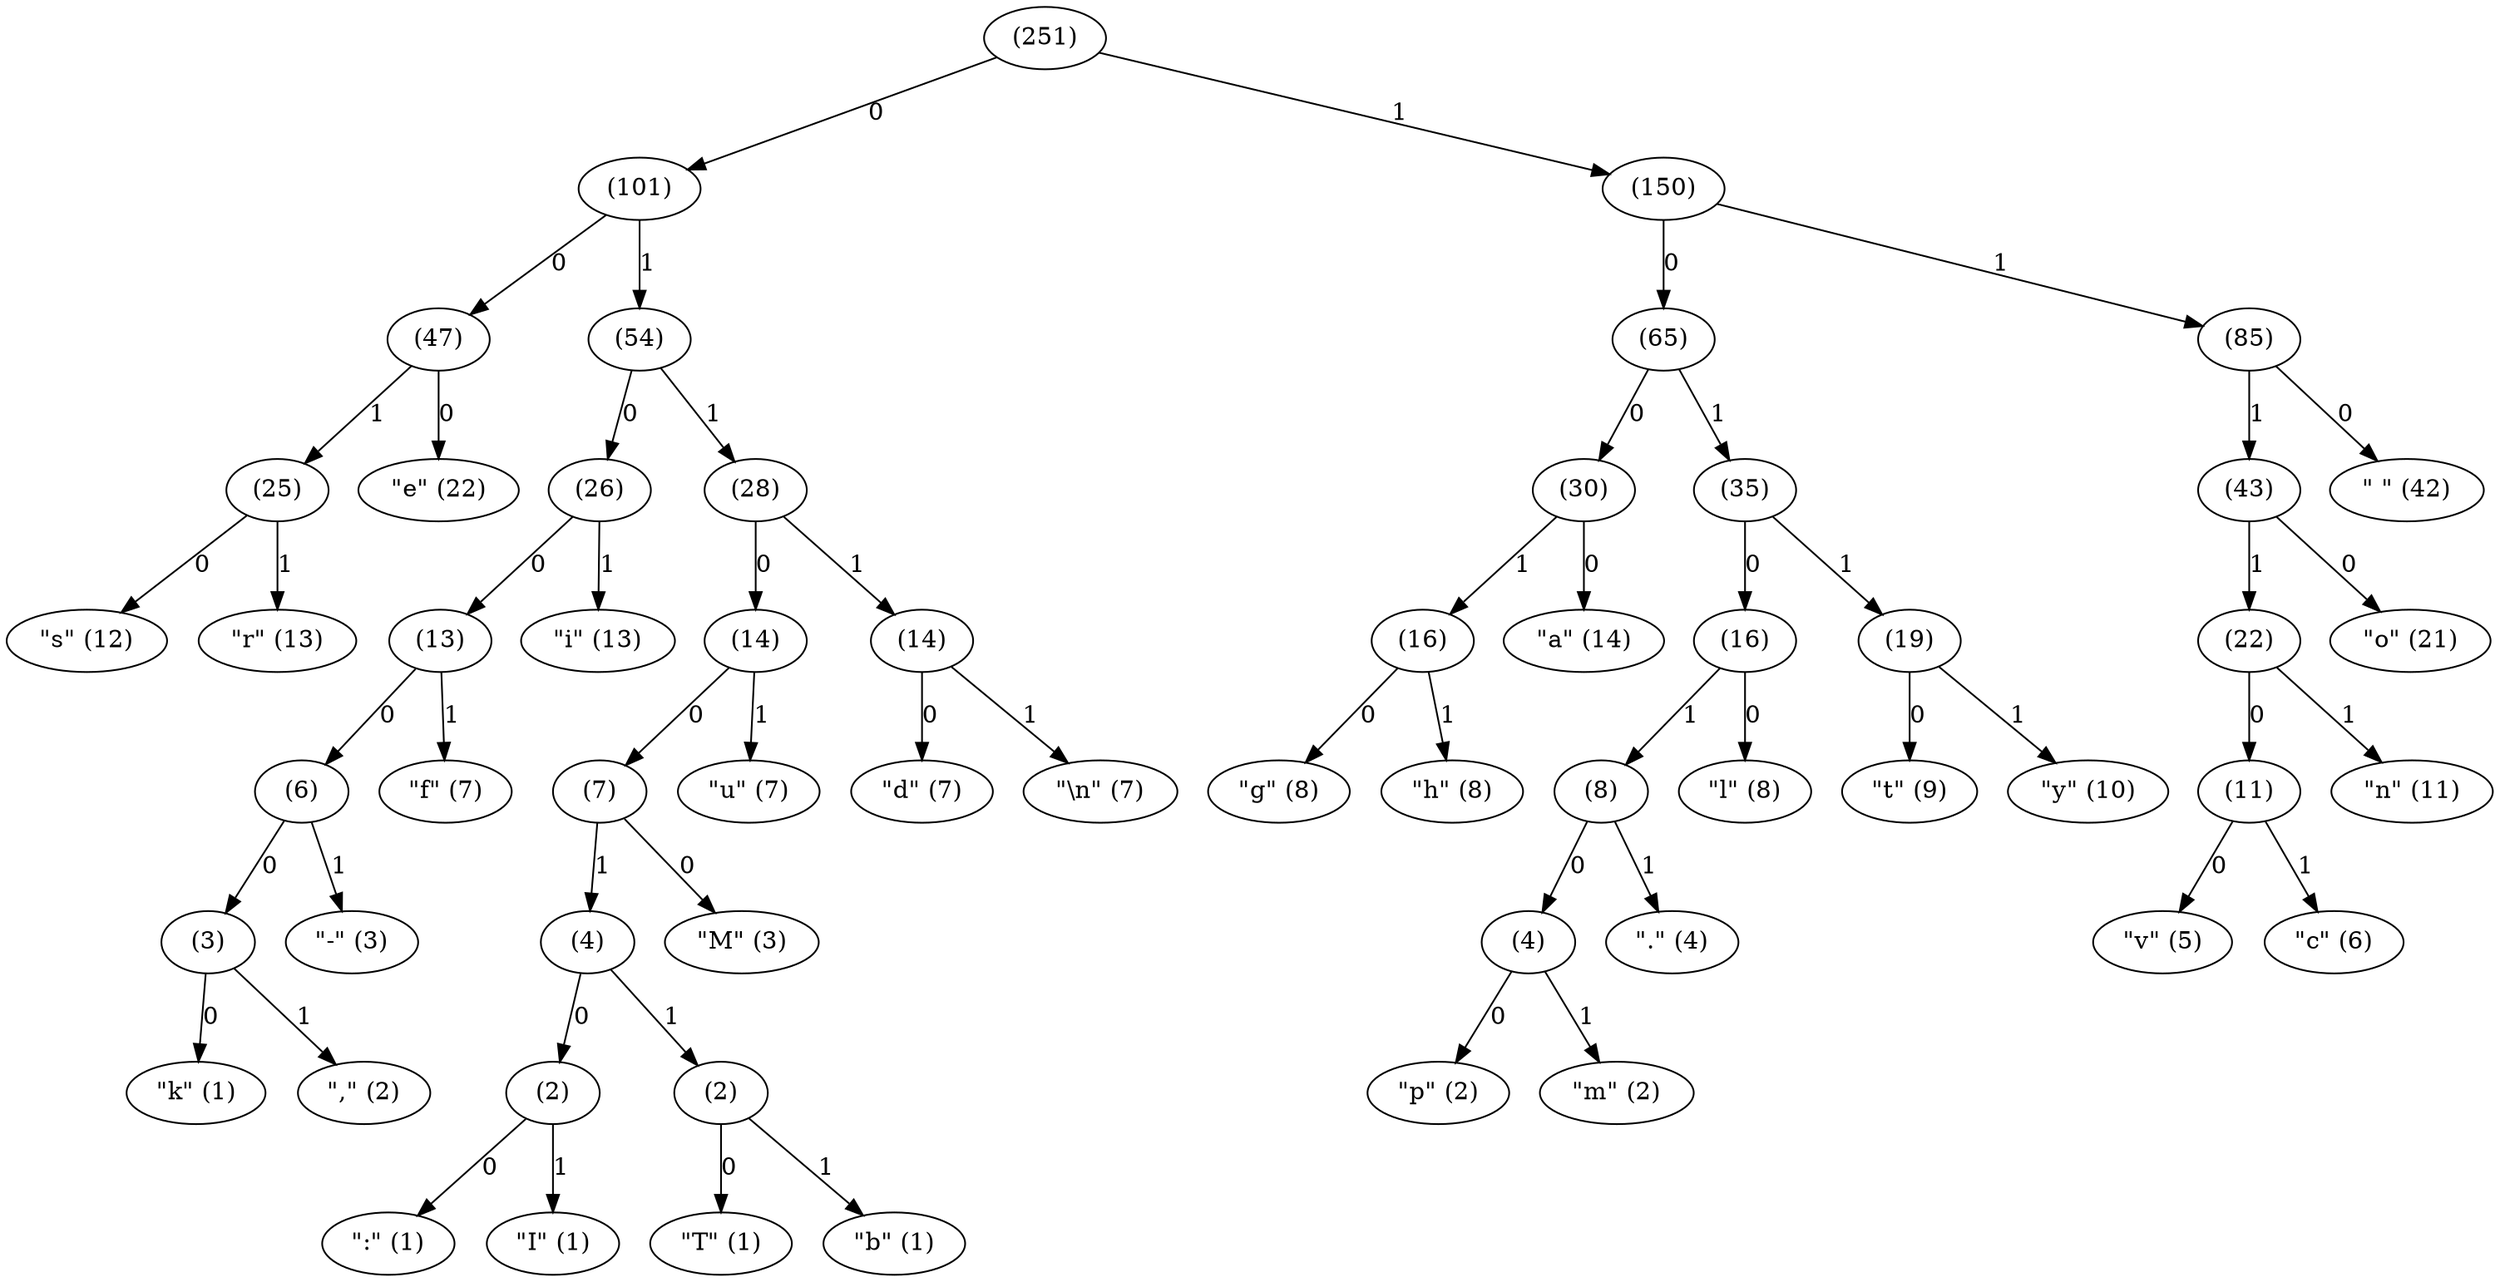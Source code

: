 digraph {
  leaf_0x3a [label="\":\" (1)"];
  leaf_0x49 [label="\"I\" (1)"];
  internal_0 -> leaf_0x3a [label="0"];
  internal_0 -> leaf_0x49 [label="1"];
  leaf_0x54 [label="\"T\" (1)"];
  leaf_0x62 [label="\"b\" (1)"];
  internal_1 -> leaf_0x54 [label="0"];
  internal_1 -> leaf_0x62 [label="1"];
  leaf_0x6b [label="\"k\" (1)"];
  leaf_0x2c [label="\",\" (2)"];
  internal_2 -> leaf_0x6b [label="0"];
  internal_2 -> leaf_0x2c [label="1"];
  internal_0 [label="(2)"];
  internal_1 [label="(2)"];
  internal_3 -> internal_0 [label="0"];
  internal_3 -> internal_1 [label="1"];
  leaf_0x70 [label="\"p\" (2)"];
  leaf_0x6d [label="\"m\" (2)"];
  internal_4 -> leaf_0x70 [label="0"];
  internal_4 -> leaf_0x6d [label="1"];
  internal_2 [label="(3)"];
  leaf_0x2d [label="\"-\" (3)"];
  internal_5 -> internal_2 [label="0"];
  internal_5 -> leaf_0x2d [label="1"];
  leaf_0x4d [label="\"M\" (3)"];
  internal_3 [label="(4)"];
  internal_6 -> leaf_0x4d [label="0"];
  internal_6 -> internal_3 [label="1"];
  internal_4 [label="(4)"];
  leaf_0x2e [label="\".\" (4)"];
  internal_7 -> internal_4 [label="0"];
  internal_7 -> leaf_0x2e [label="1"];
  leaf_0x76 [label="\"v\" (5)"];
  leaf_0x63 [label="\"c\" (6)"];
  internal_8 -> leaf_0x76 [label="0"];
  internal_8 -> leaf_0x63 [label="1"];
  internal_5 [label="(6)"];
  leaf_0x66 [label="\"f\" (7)"];
  internal_9 -> internal_5 [label="0"];
  internal_9 -> leaf_0x66 [label="1"];
  internal_6 [label="(7)"];
  leaf_0x75 [label="\"u\" (7)"];
  internal_10 -> internal_6 [label="0"];
  internal_10 -> leaf_0x75 [label="1"];
  leaf_0x64 [label="\"d\" (7)"];
  leaf_0x0a [label="\"\\n\" (7)"];
  internal_11 -> leaf_0x64 [label="0"];
  internal_11 -> leaf_0x0a [label="1"];
  leaf_0x6c [label="\"l\" (8)"];
  internal_7 [label="(8)"];
  internal_12 -> leaf_0x6c [label="0"];
  internal_12 -> internal_7 [label="1"];
  leaf_0x67 [label="\"g\" (8)"];
  leaf_0x68 [label="\"h\" (8)"];
  internal_13 -> leaf_0x67 [label="0"];
  internal_13 -> leaf_0x68 [label="1"];
  leaf_0x74 [label="\"t\" (9)"];
  leaf_0x79 [label="\"y\" (10)"];
  internal_14 -> leaf_0x74 [label="0"];
  internal_14 -> leaf_0x79 [label="1"];
  internal_8 [label="(11)"];
  leaf_0x6e [label="\"n\" (11)"];
  internal_15 -> internal_8 [label="0"];
  internal_15 -> leaf_0x6e [label="1"];
  leaf_0x73 [label="\"s\" (12)"];
  leaf_0x72 [label="\"r\" (13)"];
  internal_16 -> leaf_0x73 [label="0"];
  internal_16 -> leaf_0x72 [label="1"];
  internal_9 [label="(13)"];
  leaf_0x69 [label="\"i\" (13)"];
  internal_17 -> internal_9 [label="0"];
  internal_17 -> leaf_0x69 [label="1"];
  internal_10 [label="(14)"];
  internal_11 [label="(14)"];
  internal_18 -> internal_10 [label="0"];
  internal_18 -> internal_11 [label="1"];
  leaf_0x61 [label="\"a\" (14)"];
  internal_13 [label="(16)"];
  internal_19 -> leaf_0x61 [label="0"];
  internal_19 -> internal_13 [label="1"];
  internal_12 [label="(16)"];
  internal_14 [label="(19)"];
  internal_20 -> internal_12 [label="0"];
  internal_20 -> internal_14 [label="1"];
  leaf_0x6f [label="\"o\" (21)"];
  internal_15 [label="(22)"];
  internal_21 -> leaf_0x6f [label="0"];
  internal_21 -> internal_15 [label="1"];
  leaf_0x65 [label="\"e\" (22)"];
  internal_16 [label="(25)"];
  internal_22 -> leaf_0x65 [label="0"];
  internal_22 -> internal_16 [label="1"];
  internal_17 [label="(26)"];
  internal_18 [label="(28)"];
  internal_23 -> internal_17 [label="0"];
  internal_23 -> internal_18 [label="1"];
  internal_19 [label="(30)"];
  internal_20 [label="(35)"];
  internal_24 -> internal_19 [label="0"];
  internal_24 -> internal_20 [label="1"];
  leaf_0x20 [label="\" \" (42)"];
  internal_21 [label="(43)"];
  internal_25 -> leaf_0x20 [label="0"];
  internal_25 -> internal_21 [label="1"];
  internal_22 [label="(47)"];
  internal_23 [label="(54)"];
  internal_26 -> internal_22 [label="0"];
  internal_26 -> internal_23 [label="1"];
  internal_24 [label="(65)"];
  internal_25 [label="(85)"];
  internal_27 -> internal_24 [label="0"];
  internal_27 -> internal_25 [label="1"];
  internal_26 [label="(101)"];
  internal_27 [label="(150)"];
  internal_28 -> internal_26 [label="0"];
  internal_28 -> internal_27 [label="1"];
  internal_28 [label="(251)"];
}
